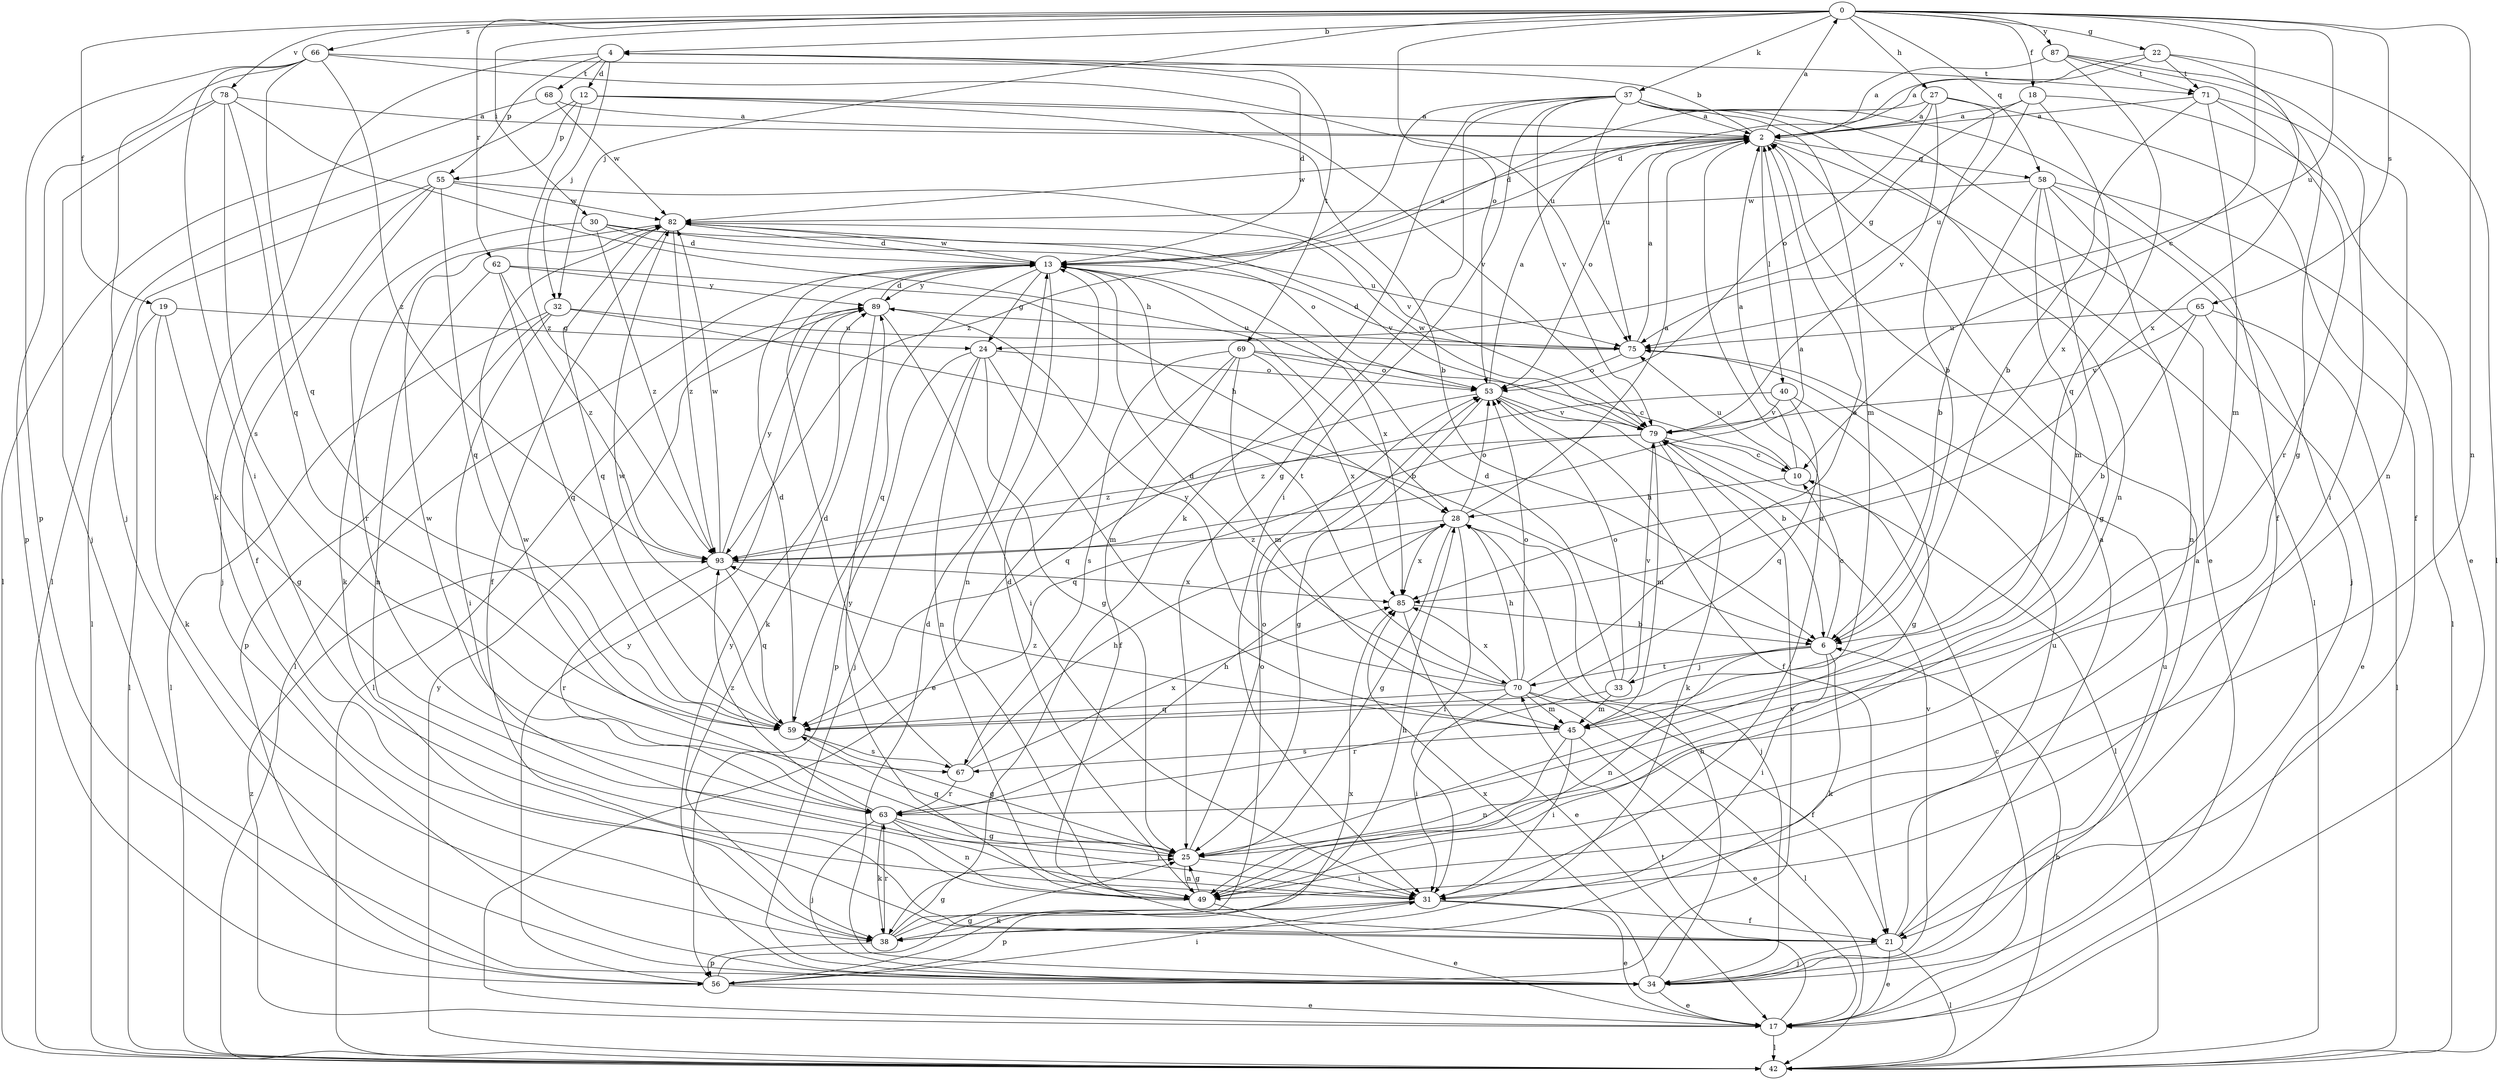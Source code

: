 strict digraph  {
0;
2;
4;
6;
10;
12;
13;
17;
18;
19;
21;
22;
24;
25;
27;
28;
30;
31;
32;
33;
34;
37;
38;
40;
42;
45;
49;
53;
55;
56;
58;
59;
62;
63;
65;
66;
67;
68;
69;
70;
71;
75;
78;
79;
82;
85;
87;
89;
93;
0 -> 4  [label=b];
0 -> 10  [label=c];
0 -> 18  [label=f];
0 -> 19  [label=f];
0 -> 22  [label=g];
0 -> 27  [label=h];
0 -> 30  [label=i];
0 -> 32  [label=j];
0 -> 37  [label=k];
0 -> 49  [label=n];
0 -> 53  [label=o];
0 -> 58  [label=q];
0 -> 62  [label=r];
0 -> 65  [label=s];
0 -> 66  [label=s];
0 -> 75  [label=u];
0 -> 78  [label=v];
0 -> 87  [label=y];
2 -> 0  [label=a];
2 -> 4  [label=b];
2 -> 40  [label=l];
2 -> 42  [label=l];
2 -> 53  [label=o];
2 -> 58  [label=q];
2 -> 82  [label=w];
4 -> 12  [label=d];
4 -> 13  [label=d];
4 -> 32  [label=j];
4 -> 38  [label=k];
4 -> 55  [label=p];
4 -> 68  [label=t];
4 -> 69  [label=t];
6 -> 10  [label=c];
6 -> 31  [label=i];
6 -> 33  [label=j];
6 -> 38  [label=k];
6 -> 49  [label=n];
6 -> 70  [label=t];
10 -> 2  [label=a];
10 -> 28  [label=h];
10 -> 75  [label=u];
12 -> 2  [label=a];
12 -> 6  [label=b];
12 -> 42  [label=l];
12 -> 55  [label=p];
12 -> 79  [label=v];
12 -> 93  [label=z];
13 -> 2  [label=a];
13 -> 24  [label=g];
13 -> 42  [label=l];
13 -> 49  [label=n];
13 -> 59  [label=q];
13 -> 70  [label=t];
13 -> 82  [label=w];
13 -> 85  [label=x];
13 -> 89  [label=y];
17 -> 10  [label=c];
17 -> 42  [label=l];
17 -> 70  [label=t];
17 -> 93  [label=z];
18 -> 2  [label=a];
18 -> 17  [label=e];
18 -> 24  [label=g];
18 -> 75  [label=u];
18 -> 85  [label=x];
19 -> 24  [label=g];
19 -> 25  [label=g];
19 -> 38  [label=k];
19 -> 42  [label=l];
21 -> 2  [label=a];
21 -> 17  [label=e];
21 -> 34  [label=j];
21 -> 42  [label=l];
21 -> 75  [label=u];
22 -> 2  [label=a];
22 -> 13  [label=d];
22 -> 42  [label=l];
22 -> 71  [label=t];
22 -> 85  [label=x];
24 -> 25  [label=g];
24 -> 34  [label=j];
24 -> 45  [label=m];
24 -> 49  [label=n];
24 -> 53  [label=o];
24 -> 56  [label=p];
25 -> 31  [label=i];
25 -> 49  [label=n];
25 -> 53  [label=o];
25 -> 59  [label=q];
25 -> 82  [label=w];
27 -> 2  [label=a];
27 -> 6  [label=b];
27 -> 13  [label=d];
27 -> 21  [label=f];
27 -> 53  [label=o];
27 -> 79  [label=v];
28 -> 2  [label=a];
28 -> 25  [label=g];
28 -> 31  [label=i];
28 -> 34  [label=j];
28 -> 53  [label=o];
28 -> 85  [label=x];
28 -> 93  [label=z];
30 -> 13  [label=d];
30 -> 53  [label=o];
30 -> 63  [label=r];
30 -> 75  [label=u];
30 -> 93  [label=z];
31 -> 2  [label=a];
31 -> 17  [label=e];
31 -> 21  [label=f];
31 -> 38  [label=k];
31 -> 56  [label=p];
32 -> 6  [label=b];
32 -> 31  [label=i];
32 -> 42  [label=l];
32 -> 56  [label=p];
32 -> 75  [label=u];
33 -> 13  [label=d];
33 -> 45  [label=m];
33 -> 53  [label=o];
33 -> 63  [label=r];
33 -> 79  [label=v];
34 -> 2  [label=a];
34 -> 13  [label=d];
34 -> 17  [label=e];
34 -> 28  [label=h];
34 -> 75  [label=u];
34 -> 79  [label=v];
34 -> 85  [label=x];
34 -> 89  [label=y];
37 -> 2  [label=a];
37 -> 17  [label=e];
37 -> 21  [label=f];
37 -> 25  [label=g];
37 -> 31  [label=i];
37 -> 38  [label=k];
37 -> 45  [label=m];
37 -> 49  [label=n];
37 -> 75  [label=u];
37 -> 79  [label=v];
37 -> 93  [label=z];
38 -> 25  [label=g];
38 -> 28  [label=h];
38 -> 53  [label=o];
38 -> 56  [label=p];
38 -> 63  [label=r];
40 -> 25  [label=g];
40 -> 59  [label=q];
40 -> 79  [label=v];
40 -> 93  [label=z];
42 -> 6  [label=b];
42 -> 89  [label=y];
45 -> 17  [label=e];
45 -> 31  [label=i];
45 -> 49  [label=n];
45 -> 67  [label=s];
45 -> 93  [label=z];
49 -> 13  [label=d];
49 -> 17  [label=e];
49 -> 25  [label=g];
49 -> 89  [label=y];
53 -> 2  [label=a];
53 -> 6  [label=b];
53 -> 21  [label=f];
53 -> 25  [label=g];
53 -> 59  [label=q];
53 -> 79  [label=v];
55 -> 21  [label=f];
55 -> 34  [label=j];
55 -> 42  [label=l];
55 -> 59  [label=q];
55 -> 79  [label=v];
55 -> 82  [label=w];
56 -> 17  [label=e];
56 -> 25  [label=g];
56 -> 31  [label=i];
56 -> 79  [label=v];
56 -> 85  [label=x];
56 -> 89  [label=y];
58 -> 6  [label=b];
58 -> 25  [label=g];
58 -> 34  [label=j];
58 -> 42  [label=l];
58 -> 45  [label=m];
58 -> 49  [label=n];
58 -> 82  [label=w];
59 -> 13  [label=d];
59 -> 25  [label=g];
59 -> 67  [label=s];
59 -> 82  [label=w];
62 -> 28  [label=h];
62 -> 49  [label=n];
62 -> 59  [label=q];
62 -> 89  [label=y];
62 -> 93  [label=z];
63 -> 25  [label=g];
63 -> 28  [label=h];
63 -> 31  [label=i];
63 -> 34  [label=j];
63 -> 38  [label=k];
63 -> 49  [label=n];
63 -> 82  [label=w];
63 -> 93  [label=z];
65 -> 6  [label=b];
65 -> 17  [label=e];
65 -> 42  [label=l];
65 -> 75  [label=u];
65 -> 79  [label=v];
66 -> 31  [label=i];
66 -> 34  [label=j];
66 -> 56  [label=p];
66 -> 59  [label=q];
66 -> 71  [label=t];
66 -> 75  [label=u];
66 -> 93  [label=z];
67 -> 13  [label=d];
67 -> 28  [label=h];
67 -> 63  [label=r];
67 -> 85  [label=x];
68 -> 2  [label=a];
68 -> 42  [label=l];
68 -> 82  [label=w];
69 -> 10  [label=c];
69 -> 17  [label=e];
69 -> 21  [label=f];
69 -> 45  [label=m];
69 -> 53  [label=o];
69 -> 67  [label=s];
69 -> 85  [label=x];
70 -> 2  [label=a];
70 -> 13  [label=d];
70 -> 21  [label=f];
70 -> 28  [label=h];
70 -> 31  [label=i];
70 -> 42  [label=l];
70 -> 45  [label=m];
70 -> 53  [label=o];
70 -> 59  [label=q];
70 -> 85  [label=x];
70 -> 89  [label=y];
71 -> 2  [label=a];
71 -> 6  [label=b];
71 -> 31  [label=i];
71 -> 45  [label=m];
71 -> 63  [label=r];
75 -> 2  [label=a];
75 -> 13  [label=d];
75 -> 53  [label=o];
78 -> 2  [label=a];
78 -> 28  [label=h];
78 -> 34  [label=j];
78 -> 56  [label=p];
78 -> 59  [label=q];
78 -> 67  [label=s];
79 -> 10  [label=c];
79 -> 38  [label=k];
79 -> 42  [label=l];
79 -> 45  [label=m];
79 -> 59  [label=q];
79 -> 82  [label=w];
79 -> 93  [label=z];
82 -> 13  [label=d];
82 -> 21  [label=f];
82 -> 38  [label=k];
82 -> 59  [label=q];
82 -> 79  [label=v];
82 -> 93  [label=z];
85 -> 6  [label=b];
85 -> 17  [label=e];
87 -> 2  [label=a];
87 -> 25  [label=g];
87 -> 49  [label=n];
87 -> 59  [label=q];
87 -> 71  [label=t];
89 -> 13  [label=d];
89 -> 31  [label=i];
89 -> 38  [label=k];
89 -> 42  [label=l];
89 -> 75  [label=u];
93 -> 2  [label=a];
93 -> 59  [label=q];
93 -> 63  [label=r];
93 -> 82  [label=w];
93 -> 85  [label=x];
93 -> 89  [label=y];
}
